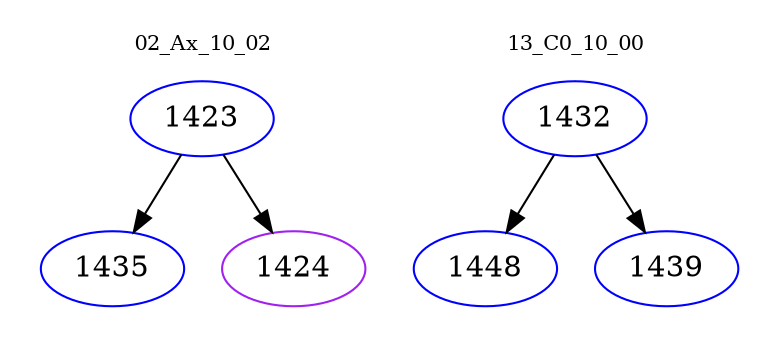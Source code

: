 digraph{
subgraph cluster_0 {
color = white
label = "02_Ax_10_02";
fontsize=10;
T0_1423 [label="1423", color="blue"]
T0_1423 -> T0_1435 [color="black"]
T0_1435 [label="1435", color="blue"]
T0_1423 -> T0_1424 [color="black"]
T0_1424 [label="1424", color="purple"]
}
subgraph cluster_1 {
color = white
label = "13_C0_10_00";
fontsize=10;
T1_1432 [label="1432", color="blue"]
T1_1432 -> T1_1448 [color="black"]
T1_1448 [label="1448", color="blue"]
T1_1432 -> T1_1439 [color="black"]
T1_1439 [label="1439", color="blue"]
}
}

